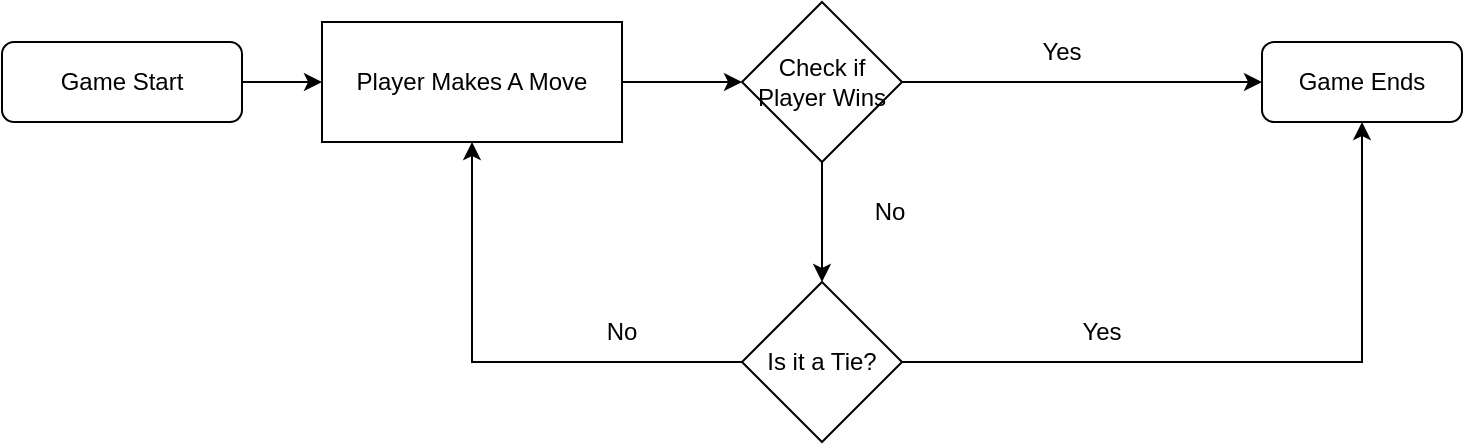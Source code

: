 <mxfile version="15.9.6" type="device"><diagram id="C5RBs43oDa-KdzZeNtuy" name="Page-1"><mxGraphModel dx="1108" dy="492" grid="1" gridSize="10" guides="1" tooltips="1" connect="1" arrows="1" fold="1" page="1" pageScale="1" pageWidth="827" pageHeight="1169" math="0" shadow="0"><root><mxCell id="WIyWlLk6GJQsqaUBKTNV-0"/><mxCell id="WIyWlLk6GJQsqaUBKTNV-1" parent="WIyWlLk6GJQsqaUBKTNV-0"/><mxCell id="6wPKMc3eReTUmjoUmbqo-2" value="" style="edgeStyle=orthogonalEdgeStyle;rounded=0;orthogonalLoop=1;jettySize=auto;html=1;" edge="1" parent="WIyWlLk6GJQsqaUBKTNV-1" source="WIyWlLk6GJQsqaUBKTNV-3" target="6wPKMc3eReTUmjoUmbqo-0"><mxGeometry relative="1" as="geometry"/></mxCell><mxCell id="WIyWlLk6GJQsqaUBKTNV-3" value="Game Start" style="rounded=1;whiteSpace=wrap;html=1;fontSize=12;glass=0;strokeWidth=1;shadow=0;" parent="WIyWlLk6GJQsqaUBKTNV-1" vertex="1"><mxGeometry y="80" width="120" height="40" as="geometry"/></mxCell><mxCell id="6wPKMc3eReTUmjoUmbqo-1" style="edgeStyle=orthogonalEdgeStyle;rounded=0;orthogonalLoop=1;jettySize=auto;html=1;exitX=1;exitY=0.5;exitDx=0;exitDy=0;" edge="1" parent="WIyWlLk6GJQsqaUBKTNV-1" source="6wPKMc3eReTUmjoUmbqo-0"><mxGeometry relative="1" as="geometry"><mxPoint x="370" y="100" as="targetPoint"/></mxGeometry></mxCell><mxCell id="6wPKMc3eReTUmjoUmbqo-0" value="Player Makes A Move" style="rounded=0;whiteSpace=wrap;html=1;" vertex="1" parent="WIyWlLk6GJQsqaUBKTNV-1"><mxGeometry x="160" y="70" width="150" height="60" as="geometry"/></mxCell><mxCell id="6wPKMc3eReTUmjoUmbqo-3" value="Check if Player Wins" style="rhombus;whiteSpace=wrap;html=1;" vertex="1" parent="WIyWlLk6GJQsqaUBKTNV-1"><mxGeometry x="370" y="60" width="80" height="80" as="geometry"/></mxCell><mxCell id="6wPKMc3eReTUmjoUmbqo-11" value="Game Ends" style="rounded=1;whiteSpace=wrap;html=1;" vertex="1" parent="WIyWlLk6GJQsqaUBKTNV-1"><mxGeometry x="630" y="80" width="100" height="40" as="geometry"/></mxCell><mxCell id="6wPKMc3eReTUmjoUmbqo-12" value="" style="endArrow=classic;html=1;rounded=0;entryX=0;entryY=0.5;entryDx=0;entryDy=0;exitX=1;exitY=0.5;exitDx=0;exitDy=0;" edge="1" parent="WIyWlLk6GJQsqaUBKTNV-1" source="6wPKMc3eReTUmjoUmbqo-3" target="6wPKMc3eReTUmjoUmbqo-11"><mxGeometry width="50" height="50" relative="1" as="geometry"><mxPoint x="510" y="240" as="sourcePoint"/><mxPoint x="560" y="190" as="targetPoint"/></mxGeometry></mxCell><mxCell id="6wPKMc3eReTUmjoUmbqo-13" value="Yes" style="text;html=1;strokeColor=none;fillColor=none;align=center;verticalAlign=middle;whiteSpace=wrap;rounded=0;" vertex="1" parent="WIyWlLk6GJQsqaUBKTNV-1"><mxGeometry x="500" y="70" width="60" height="30" as="geometry"/></mxCell><mxCell id="6wPKMc3eReTUmjoUmbqo-14" value="" style="endArrow=classic;html=1;rounded=0;exitX=0.5;exitY=1;exitDx=0;exitDy=0;" edge="1" parent="WIyWlLk6GJQsqaUBKTNV-1" source="6wPKMc3eReTUmjoUmbqo-3"><mxGeometry width="50" height="50" relative="1" as="geometry"><mxPoint x="510" y="240" as="sourcePoint"/><mxPoint x="410" y="200" as="targetPoint"/></mxGeometry></mxCell><mxCell id="6wPKMc3eReTUmjoUmbqo-15" value="Is it a Tie?" style="rhombus;whiteSpace=wrap;html=1;" vertex="1" parent="WIyWlLk6GJQsqaUBKTNV-1"><mxGeometry x="370" y="200" width="80" height="80" as="geometry"/></mxCell><mxCell id="6wPKMc3eReTUmjoUmbqo-16" value="" style="endArrow=classic;html=1;rounded=0;exitX=1;exitY=0.5;exitDx=0;exitDy=0;entryX=0.5;entryY=1;entryDx=0;entryDy=0;" edge="1" parent="WIyWlLk6GJQsqaUBKTNV-1" source="6wPKMc3eReTUmjoUmbqo-15" target="6wPKMc3eReTUmjoUmbqo-11"><mxGeometry width="50" height="50" relative="1" as="geometry"><mxPoint x="510" y="240" as="sourcePoint"/><mxPoint x="560" y="190" as="targetPoint"/><Array as="points"><mxPoint x="680" y="240"/></Array></mxGeometry></mxCell><mxCell id="6wPKMc3eReTUmjoUmbqo-17" value="No" style="text;html=1;strokeColor=none;fillColor=none;align=center;verticalAlign=middle;whiteSpace=wrap;rounded=0;" vertex="1" parent="WIyWlLk6GJQsqaUBKTNV-1"><mxGeometry x="414" y="150" width="60" height="30" as="geometry"/></mxCell><mxCell id="6wPKMc3eReTUmjoUmbqo-18" value="Yes" style="text;html=1;strokeColor=none;fillColor=none;align=center;verticalAlign=middle;whiteSpace=wrap;rounded=0;" vertex="1" parent="WIyWlLk6GJQsqaUBKTNV-1"><mxGeometry x="520" y="210" width="60" height="30" as="geometry"/></mxCell><mxCell id="6wPKMc3eReTUmjoUmbqo-19" value="" style="endArrow=classic;html=1;rounded=0;entryX=0.5;entryY=1;entryDx=0;entryDy=0;exitX=0;exitY=0.5;exitDx=0;exitDy=0;" edge="1" parent="WIyWlLk6GJQsqaUBKTNV-1" source="6wPKMc3eReTUmjoUmbqo-15" target="6wPKMc3eReTUmjoUmbqo-0"><mxGeometry width="50" height="50" relative="1" as="geometry"><mxPoint x="510" y="240" as="sourcePoint"/><mxPoint x="560" y="190" as="targetPoint"/><Array as="points"><mxPoint x="235" y="240"/></Array></mxGeometry></mxCell><mxCell id="6wPKMc3eReTUmjoUmbqo-20" value="No" style="text;html=1;strokeColor=none;fillColor=none;align=center;verticalAlign=middle;whiteSpace=wrap;rounded=0;" vertex="1" parent="WIyWlLk6GJQsqaUBKTNV-1"><mxGeometry x="280" y="210" width="60" height="30" as="geometry"/></mxCell></root></mxGraphModel></diagram></mxfile>